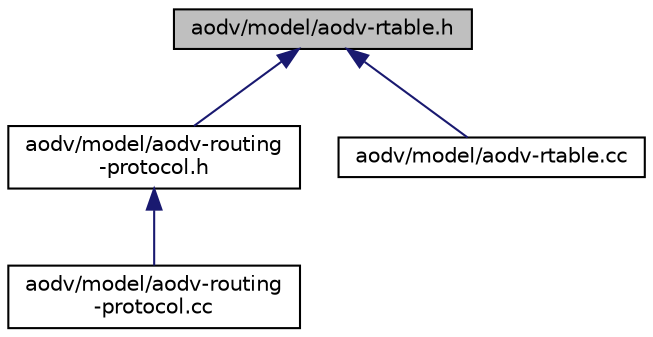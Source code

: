 digraph "aodv/model/aodv-rtable.h"
{
  edge [fontname="Helvetica",fontsize="10",labelfontname="Helvetica",labelfontsize="10"];
  node [fontname="Helvetica",fontsize="10",shape=record];
  Node1 [label="aodv/model/aodv-rtable.h",height=0.2,width=0.4,color="black", fillcolor="grey75", style="filled", fontcolor="black"];
  Node1 -> Node2 [dir="back",color="midnightblue",fontsize="10",style="solid"];
  Node2 [label="aodv/model/aodv-routing\l-protocol.h",height=0.2,width=0.4,color="black", fillcolor="white", style="filled",URL="$d1/db0/aodv-routing-protocol_8h.html"];
  Node2 -> Node3 [dir="back",color="midnightblue",fontsize="10",style="solid"];
  Node3 [label="aodv/model/aodv-routing\l-protocol.cc",height=0.2,width=0.4,color="black", fillcolor="white", style="filled",URL="$da/d22/aodv-routing-protocol_8cc.html"];
  Node1 -> Node4 [dir="back",color="midnightblue",fontsize="10",style="solid"];
  Node4 [label="aodv/model/aodv-rtable.cc",height=0.2,width=0.4,color="black", fillcolor="white", style="filled",URL="$d7/d25/aodv-rtable_8cc.html"];
}
